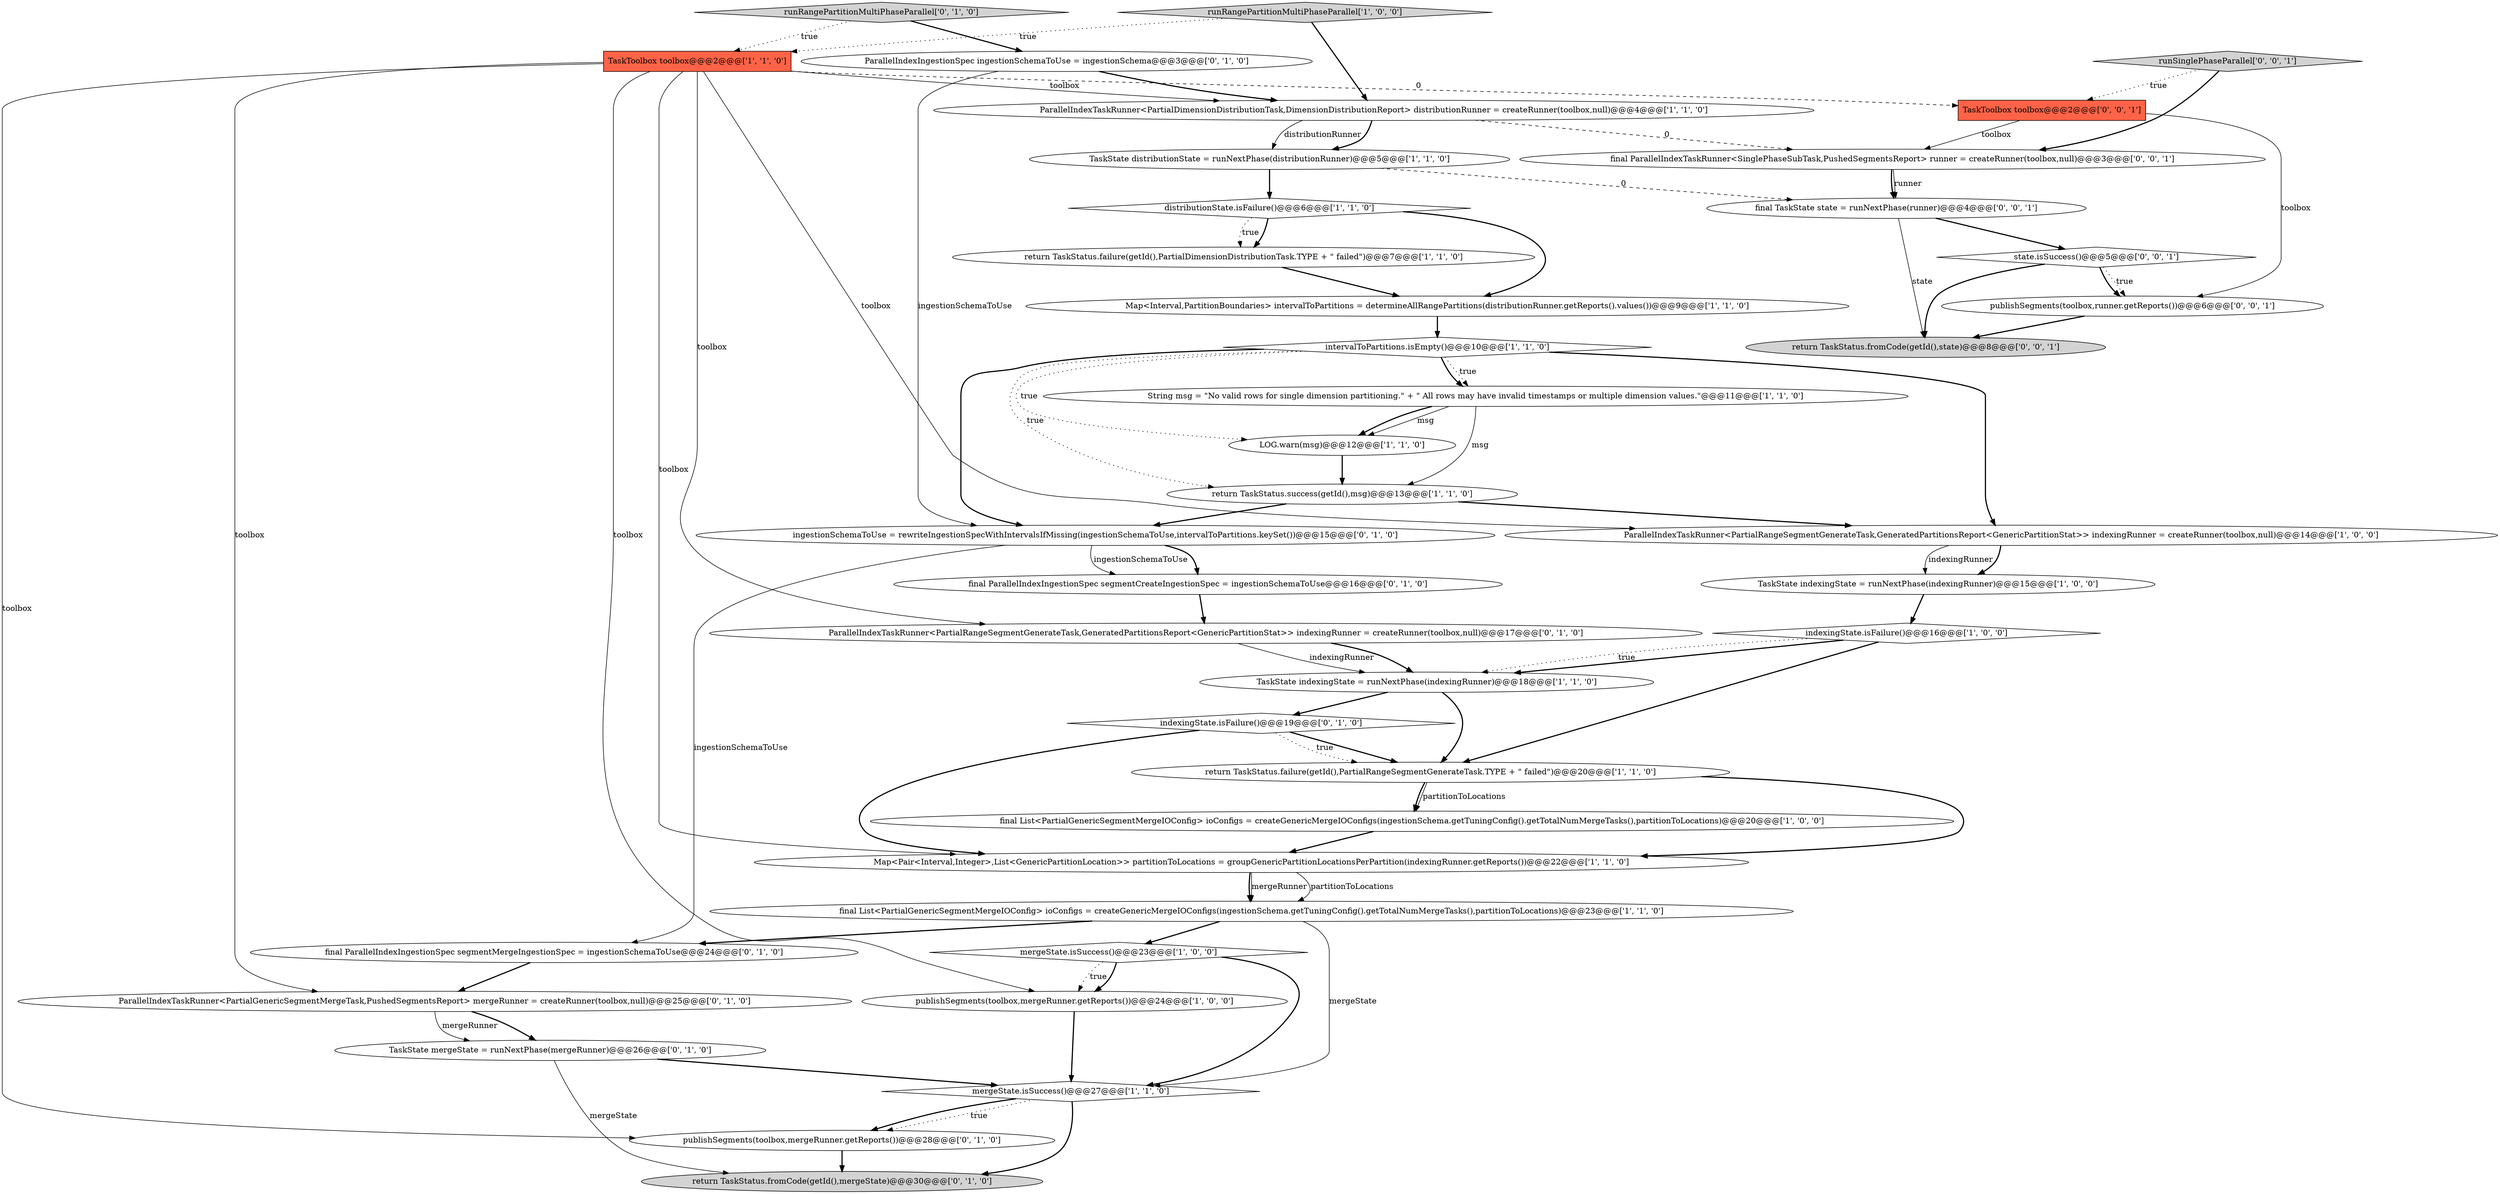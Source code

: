 digraph {
6 [style = filled, label = "ParallelIndexTaskRunner<PartialRangeSegmentGenerateTask,GeneratedPartitionsReport<GenericPartitionStat>> indexingRunner = createRunner(toolbox,null)@@@14@@@['1', '0', '0']", fillcolor = white, shape = ellipse image = "AAA0AAABBB1BBB"];
37 [style = filled, label = "publishSegments(toolbox,runner.getReports())@@@6@@@['0', '0', '1']", fillcolor = white, shape = ellipse image = "AAA0AAABBB3BBB"];
1 [style = filled, label = "ParallelIndexTaskRunner<PartialDimensionDistributionTask,DimensionDistributionReport> distributionRunner = createRunner(toolbox,null)@@@4@@@['1', '1', '0']", fillcolor = white, shape = ellipse image = "AAA0AAABBB1BBB"];
16 [style = filled, label = "final List<PartialGenericSegmentMergeIOConfig> ioConfigs = createGenericMergeIOConfigs(ingestionSchema.getTuningConfig().getTotalNumMergeTasks(),partitionToLocations)@@@23@@@['1', '1', '0']", fillcolor = white, shape = ellipse image = "AAA0AAABBB1BBB"];
23 [style = filled, label = "final ParallelIndexIngestionSpec segmentCreateIngestionSpec = ingestionSchemaToUse@@@16@@@['0', '1', '0']", fillcolor = white, shape = ellipse image = "AAA1AAABBB2BBB"];
28 [style = filled, label = "TaskState mergeState = runNextPhase(mergeRunner)@@@26@@@['0', '1', '0']", fillcolor = white, shape = ellipse image = "AAA0AAABBB2BBB"];
25 [style = filled, label = "ParallelIndexIngestionSpec ingestionSchemaToUse = ingestionSchema@@@3@@@['0', '1', '0']", fillcolor = white, shape = ellipse image = "AAA1AAABBB2BBB"];
5 [style = filled, label = "return TaskStatus.success(getId(),msg)@@@13@@@['1', '1', '0']", fillcolor = white, shape = ellipse image = "AAA0AAABBB1BBB"];
11 [style = filled, label = "Map<Interval,PartitionBoundaries> intervalToPartitions = determineAllRangePartitions(distributionRunner.getReports().values())@@@9@@@['1', '1', '0']", fillcolor = white, shape = ellipse image = "AAA0AAABBB1BBB"];
0 [style = filled, label = "Map<Pair<Interval,Integer>,List<GenericPartitionLocation>> partitionToLocations = groupGenericPartitionLocationsPerPartition(indexingRunner.getReports())@@@22@@@['1', '1', '0']", fillcolor = white, shape = ellipse image = "AAA0AAABBB1BBB"];
39 [style = filled, label = "TaskToolbox toolbox@@@2@@@['0', '0', '1']", fillcolor = tomato, shape = box image = "AAA0AAABBB3BBB"];
10 [style = filled, label = "TaskState indexingState = runNextPhase(indexingRunner)@@@15@@@['1', '0', '0']", fillcolor = white, shape = ellipse image = "AAA0AAABBB1BBB"];
2 [style = filled, label = "distributionState.isFailure()@@@6@@@['1', '1', '0']", fillcolor = white, shape = diamond image = "AAA0AAABBB1BBB"];
7 [style = filled, label = "final List<PartialGenericSegmentMergeIOConfig> ioConfigs = createGenericMergeIOConfigs(ingestionSchema.getTuningConfig().getTotalNumMergeTasks(),partitionToLocations)@@@20@@@['1', '0', '0']", fillcolor = white, shape = ellipse image = "AAA0AAABBB1BBB"];
30 [style = filled, label = "return TaskStatus.fromCode(getId(),mergeState)@@@30@@@['0', '1', '0']", fillcolor = lightgray, shape = ellipse image = "AAA0AAABBB2BBB"];
18 [style = filled, label = "TaskToolbox toolbox@@@2@@@['1', '1', '0']", fillcolor = tomato, shape = box image = "AAA0AAABBB1BBB"];
12 [style = filled, label = "TaskState indexingState = runNextPhase(indexingRunner)@@@18@@@['1', '1', '0']", fillcolor = white, shape = ellipse image = "AAA0AAABBB1BBB"];
29 [style = filled, label = "final ParallelIndexIngestionSpec segmentMergeIngestionSpec = ingestionSchemaToUse@@@24@@@['0', '1', '0']", fillcolor = white, shape = ellipse image = "AAA0AAABBB2BBB"];
4 [style = filled, label = "LOG.warn(msg)@@@12@@@['1', '1', '0']", fillcolor = white, shape = ellipse image = "AAA0AAABBB1BBB"];
36 [style = filled, label = "final ParallelIndexTaskRunner<SinglePhaseSubTask,PushedSegmentsReport> runner = createRunner(toolbox,null)@@@3@@@['0', '0', '1']", fillcolor = white, shape = ellipse image = "AAA0AAABBB3BBB"];
27 [style = filled, label = "publishSegments(toolbox,mergeRunner.getReports())@@@28@@@['0', '1', '0']", fillcolor = white, shape = ellipse image = "AAA0AAABBB2BBB"];
3 [style = filled, label = "runRangePartitionMultiPhaseParallel['1', '0', '0']", fillcolor = lightgray, shape = diamond image = "AAA0AAABBB1BBB"];
8 [style = filled, label = "mergeState.isSuccess()@@@27@@@['1', '1', '0']", fillcolor = white, shape = diamond image = "AAA0AAABBB1BBB"];
32 [style = filled, label = "ingestionSchemaToUse = rewriteIngestionSpecWithIntervalsIfMissing(ingestionSchemaToUse,intervalToPartitions.keySet())@@@15@@@['0', '1', '0']", fillcolor = white, shape = ellipse image = "AAA0AAABBB2BBB"];
9 [style = filled, label = "return TaskStatus.failure(getId(),PartialDimensionDistributionTask.TYPE + \" failed\")@@@7@@@['1', '1', '0']", fillcolor = white, shape = ellipse image = "AAA0AAABBB1BBB"];
19 [style = filled, label = "intervalToPartitions.isEmpty()@@@10@@@['1', '1', '0']", fillcolor = white, shape = diamond image = "AAA0AAABBB1BBB"];
22 [style = filled, label = "ParallelIndexTaskRunner<PartialGenericSegmentMergeTask,PushedSegmentsReport> mergeRunner = createRunner(toolbox,null)@@@25@@@['0', '1', '0']", fillcolor = white, shape = ellipse image = "AAA1AAABBB2BBB"];
26 [style = filled, label = "ParallelIndexTaskRunner<PartialRangeSegmentGenerateTask,GeneratedPartitionsReport<GenericPartitionStat>> indexingRunner = createRunner(toolbox,null)@@@17@@@['0', '1', '0']", fillcolor = white, shape = ellipse image = "AAA1AAABBB2BBB"];
13 [style = filled, label = "mergeState.isSuccess()@@@23@@@['1', '0', '0']", fillcolor = white, shape = diamond image = "AAA0AAABBB1BBB"];
35 [style = filled, label = "runSinglePhaseParallel['0', '0', '1']", fillcolor = lightgray, shape = diamond image = "AAA0AAABBB3BBB"];
15 [style = filled, label = "String msg = \"No valid rows for single dimension partitioning.\" + \" All rows may have invalid timestamps or multiple dimension values.\"@@@11@@@['1', '1', '0']", fillcolor = white, shape = ellipse image = "AAA0AAABBB1BBB"];
38 [style = filled, label = "return TaskStatus.fromCode(getId(),state)@@@8@@@['0', '0', '1']", fillcolor = lightgray, shape = ellipse image = "AAA0AAABBB3BBB"];
24 [style = filled, label = "runRangePartitionMultiPhaseParallel['0', '1', '0']", fillcolor = lightgray, shape = diamond image = "AAA0AAABBB2BBB"];
34 [style = filled, label = "final TaskState state = runNextPhase(runner)@@@4@@@['0', '0', '1']", fillcolor = white, shape = ellipse image = "AAA0AAABBB3BBB"];
20 [style = filled, label = "TaskState distributionState = runNextPhase(distributionRunner)@@@5@@@['1', '1', '0']", fillcolor = white, shape = ellipse image = "AAA0AAABBB1BBB"];
31 [style = filled, label = "indexingState.isFailure()@@@19@@@['0', '1', '0']", fillcolor = white, shape = diamond image = "AAA0AAABBB2BBB"];
14 [style = filled, label = "indexingState.isFailure()@@@16@@@['1', '0', '0']", fillcolor = white, shape = diamond image = "AAA0AAABBB1BBB"];
17 [style = filled, label = "return TaskStatus.failure(getId(),PartialRangeSegmentGenerateTask.TYPE + \" failed\")@@@20@@@['1', '1', '0']", fillcolor = white, shape = ellipse image = "AAA0AAABBB1BBB"];
33 [style = filled, label = "state.isSuccess()@@@5@@@['0', '0', '1']", fillcolor = white, shape = diamond image = "AAA0AAABBB3BBB"];
21 [style = filled, label = "publishSegments(toolbox,mergeRunner.getReports())@@@24@@@['1', '0', '0']", fillcolor = white, shape = ellipse image = "AAA0AAABBB1BBB"];
36->34 [style = solid, label="runner"];
26->12 [style = solid, label="indexingRunner"];
32->23 [style = bold, label=""];
1->36 [style = dashed, label="0"];
18->6 [style = solid, label="toolbox"];
34->38 [style = solid, label="state"];
19->6 [style = bold, label=""];
18->1 [style = solid, label="toolbox"];
18->39 [style = dashed, label="0"];
5->32 [style = bold, label=""];
16->13 [style = bold, label=""];
3->1 [style = bold, label=""];
25->1 [style = bold, label=""];
15->4 [style = solid, label="msg"];
18->22 [style = solid, label="toolbox"];
7->0 [style = bold, label=""];
22->28 [style = bold, label=""];
27->30 [style = bold, label=""];
33->37 [style = dotted, label="true"];
20->2 [style = bold, label=""];
35->39 [style = dotted, label="true"];
5->6 [style = bold, label=""];
0->16 [style = solid, label="mergeRunner"];
14->17 [style = bold, label=""];
18->26 [style = solid, label="toolbox"];
8->27 [style = dotted, label="true"];
32->23 [style = solid, label="ingestionSchemaToUse"];
39->37 [style = solid, label="toolbox"];
32->29 [style = solid, label="ingestionSchemaToUse"];
19->32 [style = bold, label=""];
21->8 [style = bold, label=""];
28->8 [style = bold, label=""];
19->5 [style = dotted, label="true"];
18->21 [style = solid, label="toolbox"];
33->37 [style = bold, label=""];
23->26 [style = bold, label=""];
12->31 [style = bold, label=""];
8->27 [style = bold, label=""];
37->38 [style = bold, label=""];
31->17 [style = bold, label=""];
3->18 [style = dotted, label="true"];
35->36 [style = bold, label=""];
0->16 [style = solid, label="partitionToLocations"];
26->12 [style = bold, label=""];
24->25 [style = bold, label=""];
8->30 [style = bold, label=""];
28->30 [style = solid, label="mergeState"];
16->8 [style = solid, label="mergeState"];
10->14 [style = bold, label=""];
1->20 [style = solid, label="distributionRunner"];
20->34 [style = dashed, label="0"];
15->4 [style = bold, label=""];
14->12 [style = bold, label=""];
34->33 [style = bold, label=""];
16->29 [style = bold, label=""];
2->9 [style = bold, label=""];
12->17 [style = bold, label=""];
22->28 [style = solid, label="mergeRunner"];
11->19 [style = bold, label=""];
19->15 [style = dotted, label="true"];
33->38 [style = bold, label=""];
18->27 [style = solid, label="toolbox"];
6->10 [style = solid, label="indexingRunner"];
13->8 [style = bold, label=""];
17->7 [style = bold, label=""];
15->5 [style = solid, label="msg"];
17->0 [style = bold, label=""];
25->32 [style = solid, label="ingestionSchemaToUse"];
24->18 [style = dotted, label="true"];
13->21 [style = dotted, label="true"];
18->0 [style = solid, label="toolbox"];
9->11 [style = bold, label=""];
2->11 [style = bold, label=""];
2->9 [style = dotted, label="true"];
39->36 [style = solid, label="toolbox"];
4->5 [style = bold, label=""];
19->15 [style = bold, label=""];
14->12 [style = dotted, label="true"];
19->4 [style = dotted, label="true"];
6->10 [style = bold, label=""];
36->34 [style = bold, label=""];
31->17 [style = dotted, label="true"];
17->7 [style = solid, label="partitionToLocations"];
29->22 [style = bold, label=""];
1->20 [style = bold, label=""];
31->0 [style = bold, label=""];
13->21 [style = bold, label=""];
0->16 [style = bold, label=""];
}
